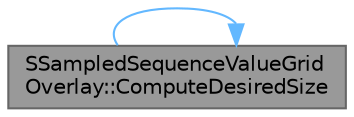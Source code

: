 digraph "SSampledSequenceValueGridOverlay::ComputeDesiredSize"
{
 // INTERACTIVE_SVG=YES
 // LATEX_PDF_SIZE
  bgcolor="transparent";
  edge [fontname=Helvetica,fontsize=10,labelfontname=Helvetica,labelfontsize=10];
  node [fontname=Helvetica,fontsize=10,shape=box,height=0.2,width=0.4];
  rankdir="RL";
  Node1 [id="Node000001",label="SSampledSequenceValueGrid\lOverlay::ComputeDesiredSize",height=0.2,width=0.4,color="gray40", fillcolor="grey60", style="filled", fontcolor="black",tooltip="Overwritten from SWidget."];
  Node1 -> Node1 [id="edge1_Node000001_Node000001",dir="back",color="steelblue1",style="solid",tooltip=" "];
}
